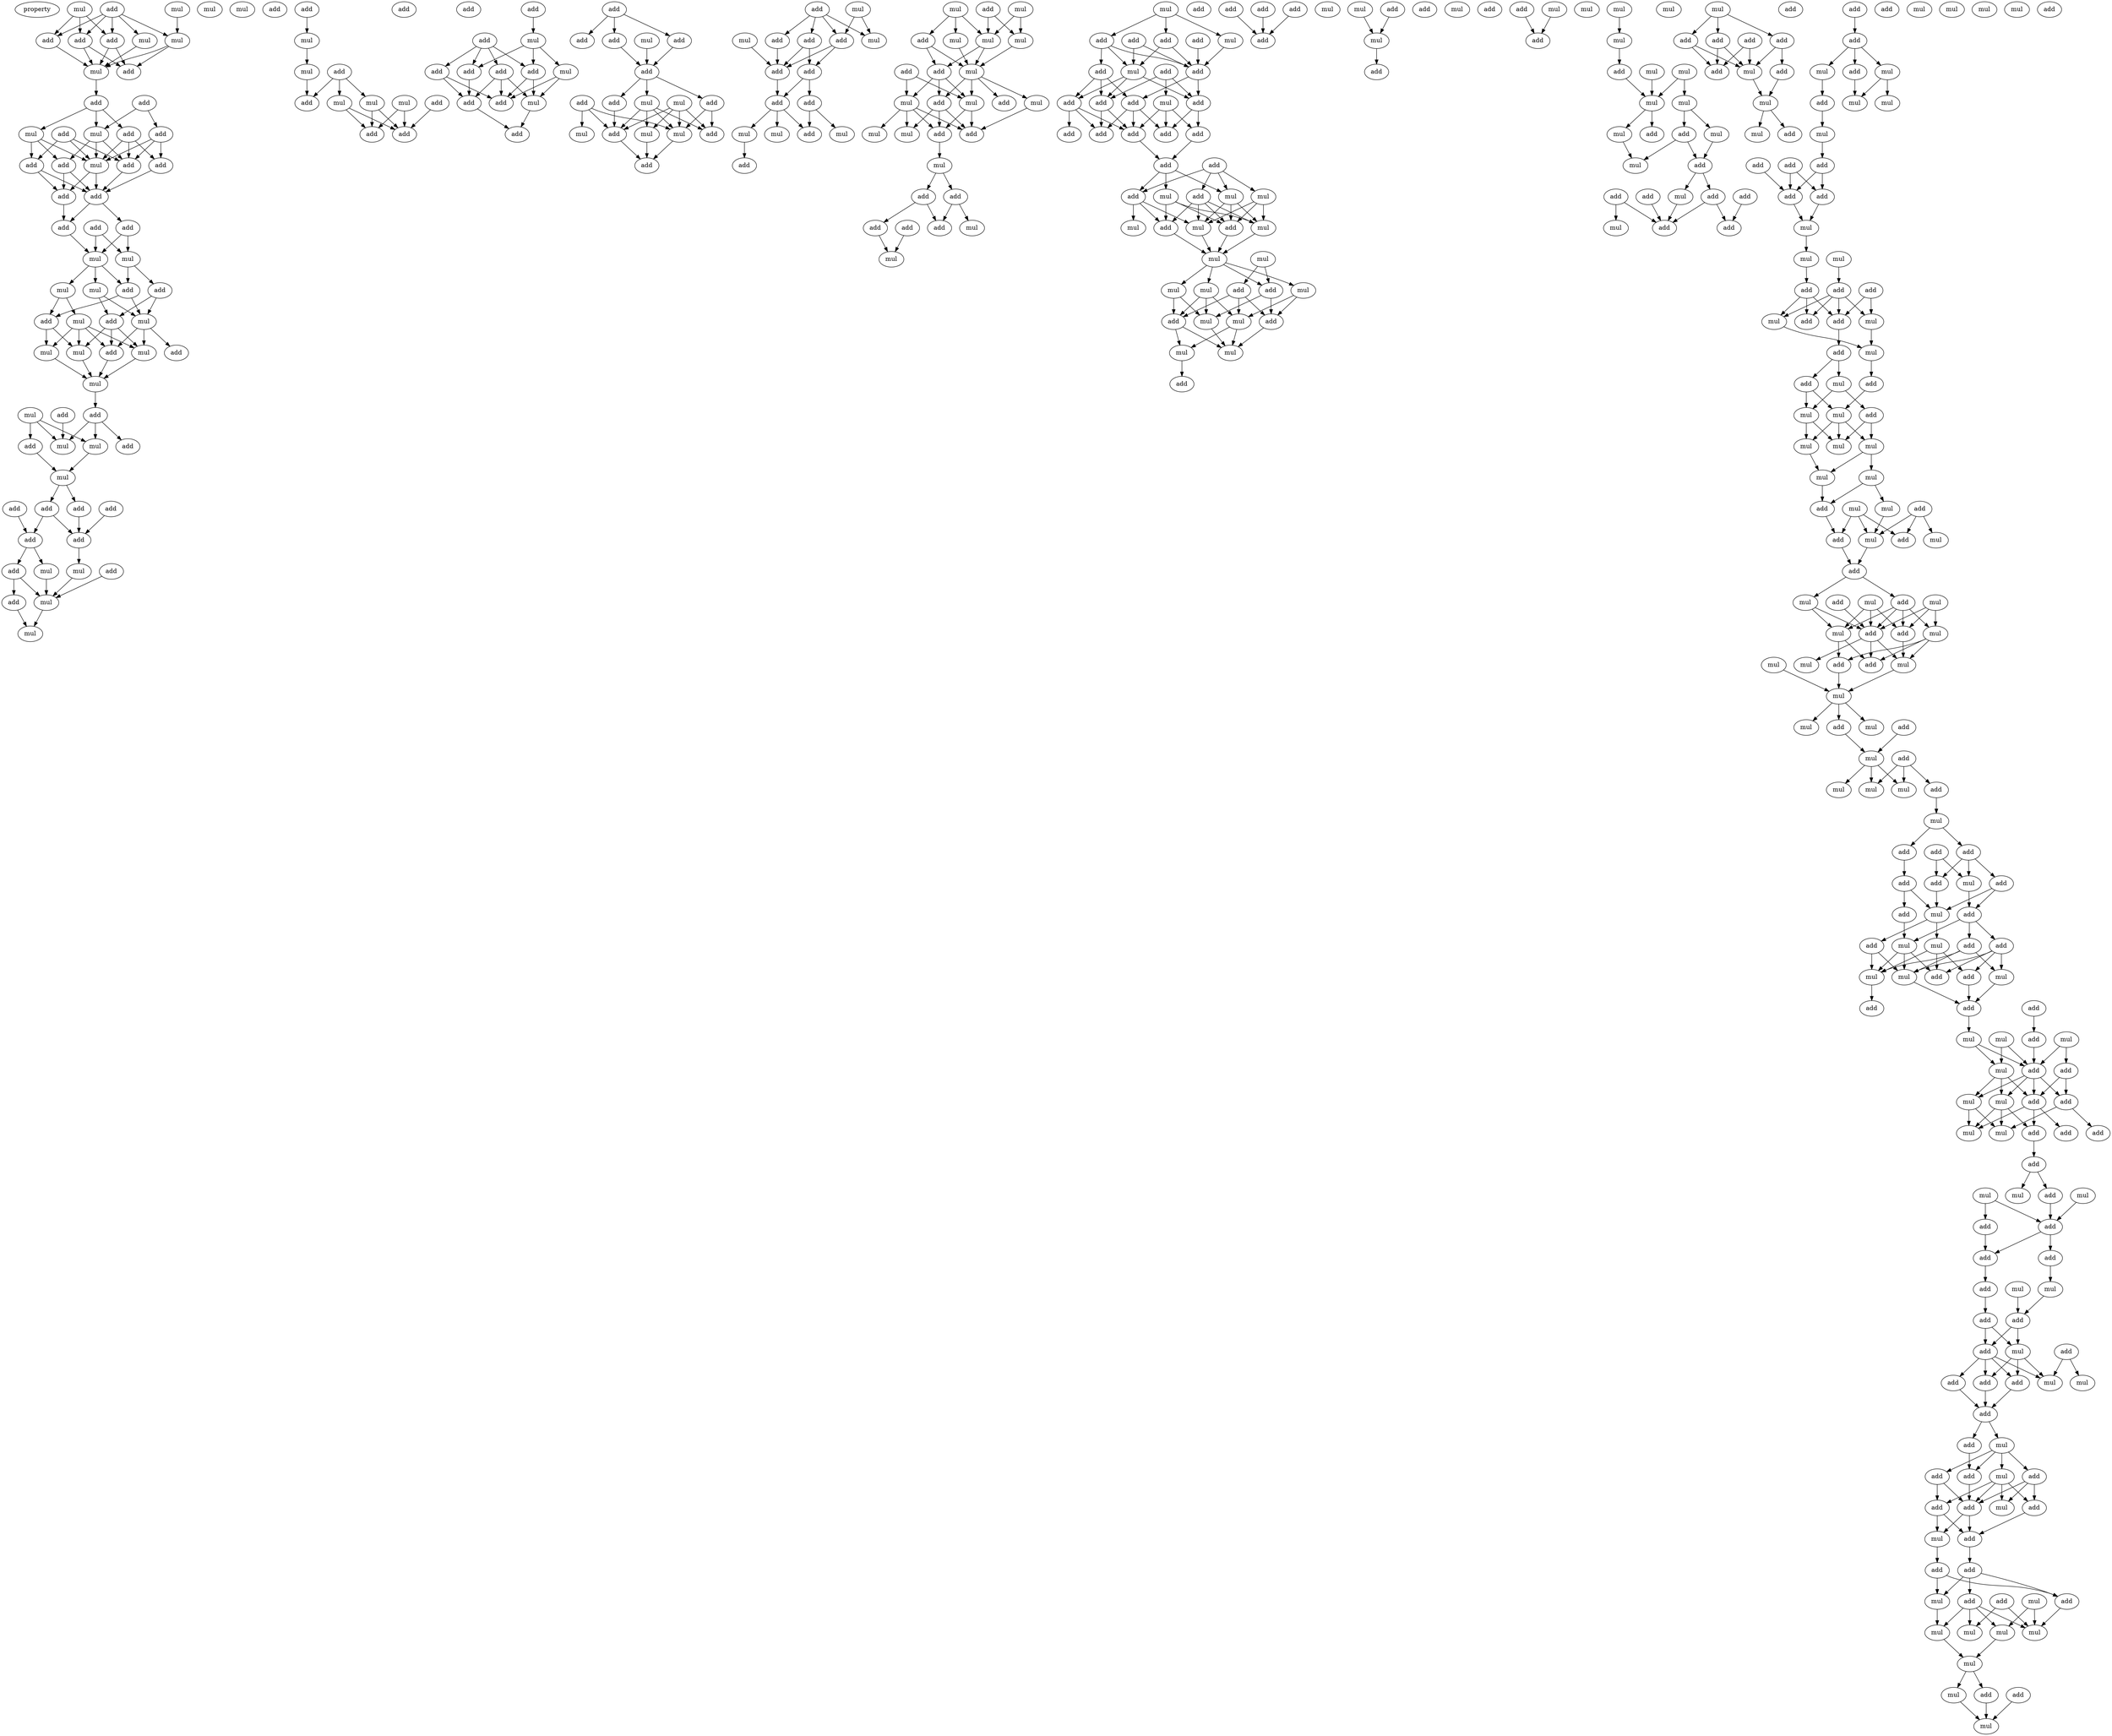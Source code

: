 digraph {
    node [fontcolor=black]
    property [mul=2,lf=2.0]
    0 [ label = add ];
    1 [ label = mul ];
    2 [ label = mul ];
    3 [ label = mul ];
    4 [ label = add ];
    5 [ label = add ];
    6 [ label = mul ];
    7 [ label = mul ];
    8 [ label = add ];
    9 [ label = mul ];
    10 [ label = add ];
    11 [ label = add ];
    12 [ label = add ];
    13 [ label = mul ];
    14 [ label = mul ];
    15 [ label = add ];
    16 [ label = add ];
    17 [ label = add ];
    18 [ label = add ];
    19 [ label = add ];
    20 [ label = add ];
    21 [ label = mul ];
    22 [ label = add ];
    23 [ label = add ];
    24 [ label = add ];
    25 [ label = add ];
    26 [ label = add ];
    27 [ label = add ];
    28 [ label = mul ];
    29 [ label = mul ];
    30 [ label = mul ];
    31 [ label = add ];
    32 [ label = mul ];
    33 [ label = add ];
    34 [ label = mul ];
    35 [ label = mul ];
    36 [ label = add ];
    37 [ label = add ];
    38 [ label = add ];
    39 [ label = add ];
    40 [ label = mul ];
    41 [ label = mul ];
    42 [ label = mul ];
    43 [ label = mul ];
    44 [ label = mul ];
    45 [ label = add ];
    46 [ label = add ];
    47 [ label = add ];
    48 [ label = mul ];
    49 [ label = mul ];
    50 [ label = add ];
    51 [ label = mul ];
    52 [ label = mul ];
    53 [ label = add ];
    54 [ label = add ];
    55 [ label = add ];
    56 [ label = add ];
    57 [ label = add ];
    58 [ label = add ];
    59 [ label = mul ];
    60 [ label = mul ];
    61 [ label = add ];
    62 [ label = add ];
    63 [ label = add ];
    64 [ label = mul ];
    65 [ label = mul ];
    66 [ label = add ];
    67 [ label = add ];
    68 [ label = add ];
    69 [ label = mul ];
    70 [ label = add ];
    71 [ label = add ];
    72 [ label = mul ];
    73 [ label = add ];
    74 [ label = mul ];
    75 [ label = mul ];
    76 [ label = add ];
    77 [ label = mul ];
    78 [ label = add ];
    79 [ label = add ];
    80 [ label = add ];
    81 [ label = add ];
    82 [ label = mul ];
    83 [ label = add ];
    84 [ label = mul ];
    85 [ label = add ];
    86 [ label = add ];
    87 [ label = add ];
    88 [ label = add ];
    89 [ label = mul ];
    90 [ label = add ];
    91 [ label = add ];
    92 [ label = add ];
    93 [ label = add ];
    94 [ label = mul ];
    95 [ label = add ];
    96 [ label = add ];
    97 [ label = add ];
    98 [ label = add ];
    99 [ label = add ];
    100 [ label = add ];
    101 [ label = mul ];
    102 [ label = mul ];
    103 [ label = add ];
    104 [ label = mul ];
    105 [ label = mul ];
    106 [ label = add ];
    107 [ label = mul ];
    108 [ label = add ];
    109 [ label = add ];
    110 [ label = mul ];
    111 [ label = add ];
    112 [ label = mul ];
    113 [ label = add ];
    114 [ label = add ];
    115 [ label = mul ];
    116 [ label = add ];
    117 [ label = add ];
    118 [ label = add ];
    119 [ label = add ];
    120 [ label = mul ];
    121 [ label = mul ];
    122 [ label = mul ];
    123 [ label = add ];
    124 [ label = add ];
    125 [ label = add ];
    126 [ label = mul ];
    127 [ label = mul ];
    128 [ label = add ];
    129 [ label = mul ];
    130 [ label = mul ];
    131 [ label = mul ];
    132 [ label = mul ];
    133 [ label = add ];
    134 [ label = add ];
    135 [ label = mul ];
    136 [ label = mul ];
    137 [ label = add ];
    138 [ label = mul ];
    139 [ label = add ];
    140 [ label = mul ];
    141 [ label = add ];
    142 [ label = add ];
    143 [ label = mul ];
    144 [ label = mul ];
    145 [ label = add ];
    146 [ label = add ];
    147 [ label = add ];
    148 [ label = add ];
    149 [ label = mul ];
    150 [ label = add ];
    151 [ label = mul ];
    152 [ label = mul ];
    153 [ label = add ];
    154 [ label = add ];
    155 [ label = add ];
    156 [ label = add ];
    157 [ label = mul ];
    158 [ label = add ];
    159 [ label = mul ];
    160 [ label = add ];
    161 [ label = add ];
    162 [ label = add ];
    163 [ label = add ];
    164 [ label = add ];
    165 [ label = mul ];
    166 [ label = add ];
    167 [ label = add ];
    168 [ label = add ];
    169 [ label = add ];
    170 [ label = add ];
    171 [ label = add ];
    172 [ label = add ];
    173 [ label = add ];
    174 [ label = mul ];
    175 [ label = mul ];
    176 [ label = add ];
    177 [ label = add ];
    178 [ label = mul ];
    179 [ label = add ];
    180 [ label = mul ];
    181 [ label = mul ];
    182 [ label = mul ];
    183 [ label = add ];
    184 [ label = mul ];
    185 [ label = mul ];
    186 [ label = add ];
    187 [ label = mul ];
    188 [ label = mul ];
    189 [ label = mul ];
    190 [ label = add ];
    191 [ label = mul ];
    192 [ label = add ];
    193 [ label = add ];
    194 [ label = add ];
    195 [ label = mul ];
    196 [ label = mul ];
    197 [ label = mul ];
    198 [ label = add ];
    199 [ label = add ];
    200 [ label = add ];
    201 [ label = mul ];
    202 [ label = add ];
    203 [ label = add ];
    204 [ label = mul ];
    205 [ label = add ];
    206 [ label = add ];
    207 [ label = mul ];
    208 [ label = mul ];
    209 [ label = add ];
    210 [ label = add ];
    211 [ label = add ];
    212 [ label = mul ];
    213 [ label = mul ];
    214 [ label = mul ];
    215 [ label = add ];
    216 [ label = mul ];
    217 [ label = add ];
    218 [ label = mul ];
    219 [ label = mul ];
    220 [ label = mul ];
    221 [ label = mul ];
    222 [ label = mul ];
    223 [ label = mul ];
    224 [ label = mul ];
    225 [ label = add ];
    226 [ label = add ];
    227 [ label = mul ];
    228 [ label = add ];
    229 [ label = mul ];
    230 [ label = add ];
    231 [ label = add ];
    232 [ label = add ];
    233 [ label = add ];
    234 [ label = add ];
    235 [ label = mul ];
    236 [ label = add ];
    237 [ label = mul ];
    238 [ label = add ];
    239 [ label = add ];
    240 [ label = add ];
    241 [ label = add ];
    242 [ label = mul ];
    243 [ label = add ];
    244 [ label = add ];
    245 [ label = mul ];
    246 [ label = add ];
    247 [ label = add ];
    248 [ label = mul ];
    249 [ label = add ];
    250 [ label = add ];
    251 [ label = mul ];
    252 [ label = add ];
    253 [ label = mul ];
    254 [ label = mul ];
    255 [ label = add ];
    256 [ label = mul ];
    257 [ label = mul ];
    258 [ label = add ];
    259 [ label = add ];
    260 [ label = add ];
    261 [ label = add ];
    262 [ label = add ];
    263 [ label = add ];
    264 [ label = mul ];
    265 [ label = mul ];
    266 [ label = mul ];
    267 [ label = add ];
    268 [ label = add ];
    269 [ label = add ];
    270 [ label = add ];
    271 [ label = add ];
    272 [ label = mul ];
    273 [ label = mul ];
    274 [ label = add ];
    275 [ label = mul ];
    276 [ label = add ];
    277 [ label = mul ];
    278 [ label = mul ];
    279 [ label = add ];
    280 [ label = add ];
    281 [ label = mul ];
    282 [ label = mul ];
    283 [ label = mul ];
    284 [ label = mul ];
    285 [ label = mul ];
    286 [ label = mul ];
    287 [ label = mul ];
    288 [ label = mul ];
    289 [ label = add ];
    290 [ label = add ];
    291 [ label = mul ];
    292 [ label = mul ];
    293 [ label = add ];
    294 [ label = mul ];
    295 [ label = mul ];
    296 [ label = mul ];
    297 [ label = add ];
    298 [ label = add ];
    299 [ label = add ];
    300 [ label = mul ];
    301 [ label = mul ];
    302 [ label = add ];
    303 [ label = mul ];
    304 [ label = mul ];
    305 [ label = mul ];
    306 [ label = add ];
    307 [ label = add ];
    308 [ label = mul ];
    309 [ label = mul ];
    310 [ label = add ];
    311 [ label = add ];
    312 [ label = mul ];
    313 [ label = mul ];
    314 [ label = add ];
    315 [ label = mul ];
    316 [ label = mul ];
    317 [ label = add ];
    318 [ label = add ];
    319 [ label = mul ];
    320 [ label = mul ];
    321 [ label = mul ];
    322 [ label = mul ];
    323 [ label = add ];
    324 [ label = mul ];
    325 [ label = add ];
    326 [ label = add ];
    327 [ label = add ];
    328 [ label = mul ];
    329 [ label = add ];
    330 [ label = add ];
    331 [ label = add ];
    332 [ label = add ];
    333 [ label = mul ];
    334 [ label = add ];
    335 [ label = mul ];
    336 [ label = add ];
    337 [ label = add ];
    338 [ label = add ];
    339 [ label = mul ];
    340 [ label = mul ];
    341 [ label = add ];
    342 [ label = mul ];
    343 [ label = mul ];
    344 [ label = add ];
    345 [ label = add ];
    346 [ label = add ];
    347 [ label = add ];
    348 [ label = add ];
    349 [ label = mul ];
    350 [ label = mul ];
    351 [ label = mul ];
    352 [ label = mul ];
    353 [ label = add ];
    354 [ label = add ];
    355 [ label = mul ];
    356 [ label = add ];
    357 [ label = add ];
    358 [ label = mul ];
    359 [ label = add ];
    360 [ label = add ];
    361 [ label = mul ];
    362 [ label = add ];
    363 [ label = mul ];
    364 [ label = add ];
    365 [ label = mul ];
    366 [ label = add ];
    367 [ label = mul ];
    368 [ label = mul ];
    369 [ label = add ];
    370 [ label = add ];
    371 [ label = add ];
    372 [ label = add ];
    373 [ label = mul ];
    374 [ label = mul ];
    375 [ label = add ];
    376 [ label = add ];
    377 [ label = add ];
    378 [ label = add ];
    379 [ label = add ];
    380 [ label = mul ];
    381 [ label = add ];
    382 [ label = mul ];
    383 [ label = add ];
    384 [ label = mul ];
    385 [ label = add ];
    386 [ label = add ];
    387 [ label = mul ];
    388 [ label = add ];
    389 [ label = add ];
    390 [ label = add ];
    391 [ label = mul ];
    392 [ label = add ];
    393 [ label = mul ];
    394 [ label = add ];
    395 [ label = add ];
    396 [ label = add ];
    397 [ label = mul ];
    398 [ label = mul ];
    399 [ label = add ];
    400 [ label = add ];
    401 [ label = add ];
    402 [ label = add ];
    403 [ label = add ];
    404 [ label = mul ];
    405 [ label = mul ];
    406 [ label = add ];
    407 [ label = add ];
    408 [ label = mul ];
    409 [ label = mul ];
    410 [ label = mul ];
    411 [ label = mul ];
    412 [ label = mul ];
    413 [ label = add ];
    414 [ label = mul ];
    415 [ label = add ];
    416 [ label = mul ];
    0 -> 4 [ name = 0 ];
    0 -> 5 [ name = 1 ];
    0 -> 6 [ name = 2 ];
    0 -> 7 [ name = 3 ];
    0 -> 8 [ name = 4 ];
    2 -> 6 [ name = 5 ];
    3 -> 4 [ name = 6 ];
    3 -> 5 [ name = 7 ];
    3 -> 8 [ name = 8 ];
    4 -> 9 [ name = 9 ];
    4 -> 10 [ name = 10 ];
    5 -> 9 [ name = 11 ];
    6 -> 9 [ name = 12 ];
    6 -> 10 [ name = 13 ];
    7 -> 9 [ name = 14 ];
    8 -> 9 [ name = 15 ];
    8 -> 10 [ name = 16 ];
    9 -> 11 [ name = 17 ];
    11 -> 13 [ name = 18 ];
    11 -> 14 [ name = 19 ];
    11 -> 15 [ name = 20 ];
    12 -> 13 [ name = 21 ];
    12 -> 17 [ name = 22 ];
    13 -> 19 [ name = 23 ];
    13 -> 21 [ name = 24 ];
    13 -> 22 [ name = 25 ];
    14 -> 20 [ name = 26 ];
    14 -> 21 [ name = 27 ];
    14 -> 22 [ name = 28 ];
    15 -> 18 [ name = 29 ];
    15 -> 19 [ name = 30 ];
    15 -> 21 [ name = 31 ];
    16 -> 19 [ name = 32 ];
    16 -> 20 [ name = 33 ];
    16 -> 21 [ name = 34 ];
    17 -> 18 [ name = 35 ];
    17 -> 19 [ name = 36 ];
    17 -> 21 [ name = 37 ];
    18 -> 24 [ name = 38 ];
    19 -> 24 [ name = 39 ];
    20 -> 23 [ name = 40 ];
    20 -> 24 [ name = 41 ];
    21 -> 23 [ name = 42 ];
    21 -> 24 [ name = 43 ];
    22 -> 23 [ name = 44 ];
    22 -> 24 [ name = 45 ];
    23 -> 25 [ name = 46 ];
    24 -> 25 [ name = 47 ];
    24 -> 27 [ name = 48 ];
    25 -> 28 [ name = 49 ];
    26 -> 28 [ name = 50 ];
    26 -> 29 [ name = 51 ];
    27 -> 28 [ name = 52 ];
    27 -> 29 [ name = 53 ];
    28 -> 30 [ name = 54 ];
    28 -> 31 [ name = 55 ];
    28 -> 32 [ name = 56 ];
    29 -> 31 [ name = 57 ];
    29 -> 33 [ name = 58 ];
    30 -> 34 [ name = 59 ];
    30 -> 37 [ name = 60 ];
    31 -> 34 [ name = 61 ];
    31 -> 36 [ name = 62 ];
    32 -> 35 [ name = 63 ];
    32 -> 36 [ name = 64 ];
    33 -> 34 [ name = 65 ];
    33 -> 37 [ name = 66 ];
    34 -> 38 [ name = 67 ];
    34 -> 39 [ name = 68 ];
    34 -> 41 [ name = 69 ];
    35 -> 38 [ name = 70 ];
    35 -> 40 [ name = 71 ];
    35 -> 41 [ name = 72 ];
    35 -> 42 [ name = 73 ];
    36 -> 40 [ name = 74 ];
    36 -> 42 [ name = 75 ];
    37 -> 38 [ name = 76 ];
    37 -> 41 [ name = 77 ];
    37 -> 42 [ name = 78 ];
    38 -> 43 [ name = 79 ];
    40 -> 43 [ name = 80 ];
    41 -> 43 [ name = 81 ];
    42 -> 43 [ name = 82 ];
    43 -> 45 [ name = 83 ];
    44 -> 47 [ name = 84 ];
    44 -> 48 [ name = 85 ];
    44 -> 49 [ name = 86 ];
    45 -> 48 [ name = 87 ];
    45 -> 49 [ name = 88 ];
    45 -> 50 [ name = 89 ];
    46 -> 48 [ name = 90 ];
    47 -> 51 [ name = 91 ];
    49 -> 51 [ name = 92 ];
    51 -> 54 [ name = 93 ];
    51 -> 56 [ name = 94 ];
    53 -> 57 [ name = 95 ];
    54 -> 58 [ name = 96 ];
    55 -> 58 [ name = 97 ];
    56 -> 57 [ name = 98 ];
    56 -> 58 [ name = 99 ];
    57 -> 60 [ name = 100 ];
    57 -> 61 [ name = 101 ];
    58 -> 59 [ name = 102 ];
    59 -> 64 [ name = 103 ];
    60 -> 64 [ name = 104 ];
    61 -> 63 [ name = 105 ];
    61 -> 64 [ name = 106 ];
    62 -> 64 [ name = 107 ];
    63 -> 65 [ name = 108 ];
    64 -> 65 [ name = 109 ];
    67 -> 69 [ name = 110 ];
    69 -> 72 [ name = 111 ];
    71 -> 74 [ name = 112 ];
    71 -> 75 [ name = 113 ];
    71 -> 76 [ name = 114 ];
    72 -> 76 [ name = 115 ];
    73 -> 79 [ name = 116 ];
    74 -> 78 [ name = 117 ];
    74 -> 79 [ name = 118 ];
    75 -> 78 [ name = 119 ];
    75 -> 79 [ name = 120 ];
    77 -> 78 [ name = 121 ];
    77 -> 79 [ name = 122 ];
    80 -> 82 [ name = 123 ];
    81 -> 83 [ name = 124 ];
    81 -> 85 [ name = 125 ];
    81 -> 86 [ name = 126 ];
    81 -> 87 [ name = 127 ];
    82 -> 83 [ name = 128 ];
    82 -> 84 [ name = 129 ];
    82 -> 85 [ name = 130 ];
    83 -> 88 [ name = 131 ];
    83 -> 89 [ name = 132 ];
    84 -> 88 [ name = 133 ];
    84 -> 89 [ name = 134 ];
    85 -> 90 [ name = 135 ];
    86 -> 88 [ name = 136 ];
    86 -> 90 [ name = 137 ];
    87 -> 88 [ name = 138 ];
    87 -> 89 [ name = 139 ];
    87 -> 90 [ name = 140 ];
    89 -> 92 [ name = 141 ];
    90 -> 92 [ name = 142 ];
    91 -> 93 [ name = 143 ];
    91 -> 95 [ name = 144 ];
    91 -> 96 [ name = 145 ];
    93 -> 97 [ name = 146 ];
    94 -> 97 [ name = 147 ];
    96 -> 97 [ name = 148 ];
    97 -> 98 [ name = 149 ];
    97 -> 99 [ name = 150 ];
    97 -> 101 [ name = 151 ];
    98 -> 106 [ name = 152 ];
    99 -> 103 [ name = 153 ];
    99 -> 105 [ name = 154 ];
    100 -> 105 [ name = 155 ];
    100 -> 106 [ name = 156 ];
    100 -> 107 [ name = 157 ];
    101 -> 103 [ name = 158 ];
    101 -> 104 [ name = 159 ];
    101 -> 105 [ name = 160 ];
    101 -> 106 [ name = 161 ];
    102 -> 103 [ name = 162 ];
    102 -> 104 [ name = 163 ];
    102 -> 105 [ name = 164 ];
    102 -> 106 [ name = 165 ];
    104 -> 108 [ name = 166 ];
    105 -> 108 [ name = 167 ];
    106 -> 108 [ name = 168 ];
    109 -> 111 [ name = 169 ];
    109 -> 112 [ name = 170 ];
    109 -> 113 [ name = 171 ];
    109 -> 114 [ name = 172 ];
    110 -> 111 [ name = 173 ];
    110 -> 112 [ name = 174 ];
    111 -> 116 [ name = 175 ];
    111 -> 117 [ name = 176 ];
    113 -> 116 [ name = 177 ];
    113 -> 117 [ name = 178 ];
    114 -> 117 [ name = 179 ];
    115 -> 117 [ name = 180 ];
    116 -> 118 [ name = 181 ];
    116 -> 119 [ name = 182 ];
    117 -> 118 [ name = 183 ];
    118 -> 120 [ name = 184 ];
    118 -> 122 [ name = 185 ];
    118 -> 123 [ name = 186 ];
    119 -> 121 [ name = 187 ];
    119 -> 123 [ name = 188 ];
    120 -> 124 [ name = 189 ];
    125 -> 130 [ name = 190 ];
    125 -> 131 [ name = 191 ];
    126 -> 130 [ name = 192 ];
    126 -> 131 [ name = 193 ];
    127 -> 128 [ name = 194 ];
    127 -> 129 [ name = 195 ];
    127 -> 130 [ name = 196 ];
    128 -> 132 [ name = 197 ];
    128 -> 134 [ name = 198 ];
    129 -> 132 [ name = 199 ];
    130 -> 132 [ name = 200 ];
    130 -> 134 [ name = 201 ];
    131 -> 132 [ name = 202 ];
    132 -> 136 [ name = 203 ];
    132 -> 137 [ name = 204 ];
    132 -> 138 [ name = 205 ];
    132 -> 139 [ name = 206 ];
    133 -> 135 [ name = 207 ];
    133 -> 138 [ name = 208 ];
    134 -> 135 [ name = 209 ];
    134 -> 138 [ name = 210 ];
    134 -> 139 [ name = 211 ];
    135 -> 140 [ name = 212 ];
    135 -> 141 [ name = 213 ];
    135 -> 142 [ name = 214 ];
    135 -> 143 [ name = 215 ];
    136 -> 142 [ name = 216 ];
    138 -> 141 [ name = 217 ];
    138 -> 142 [ name = 218 ];
    139 -> 140 [ name = 219 ];
    139 -> 141 [ name = 220 ];
    139 -> 142 [ name = 221 ];
    141 -> 144 [ name = 222 ];
    144 -> 145 [ name = 223 ];
    144 -> 146 [ name = 224 ];
    145 -> 148 [ name = 225 ];
    145 -> 149 [ name = 226 ];
    146 -> 148 [ name = 227 ];
    146 -> 150 [ name = 228 ];
    147 -> 151 [ name = 229 ];
    150 -> 151 [ name = 230 ];
    152 -> 153 [ name = 231 ];
    152 -> 154 [ name = 232 ];
    152 -> 157 [ name = 233 ];
    153 -> 158 [ name = 234 ];
    153 -> 159 [ name = 235 ];
    154 -> 158 [ name = 236 ];
    154 -> 159 [ name = 237 ];
    154 -> 160 [ name = 238 ];
    155 -> 158 [ name = 239 ];
    156 -> 158 [ name = 240 ];
    156 -> 159 [ name = 241 ];
    157 -> 158 [ name = 242 ];
    158 -> 162 [ name = 243 ];
    158 -> 166 [ name = 244 ];
    159 -> 162 [ name = 245 ];
    159 -> 163 [ name = 246 ];
    159 -> 164 [ name = 247 ];
    160 -> 163 [ name = 248 ];
    160 -> 164 [ name = 249 ];
    160 -> 166 [ name = 250 ];
    161 -> 162 [ name = 251 ];
    161 -> 164 [ name = 252 ];
    161 -> 165 [ name = 253 ];
    162 -> 170 [ name = 254 ];
    162 -> 171 [ name = 255 ];
    163 -> 167 [ name = 256 ];
    163 -> 168 [ name = 257 ];
    163 -> 169 [ name = 258 ];
    164 -> 168 [ name = 259 ];
    164 -> 169 [ name = 260 ];
    165 -> 169 [ name = 261 ];
    165 -> 170 [ name = 262 ];
    165 -> 171 [ name = 263 ];
    166 -> 168 [ name = 264 ];
    166 -> 169 [ name = 265 ];
    166 -> 171 [ name = 266 ];
    169 -> 173 [ name = 267 ];
    170 -> 173 [ name = 268 ];
    172 -> 174 [ name = 269 ];
    172 -> 176 [ name = 270 ];
    172 -> 177 [ name = 271 ];
    172 -> 178 [ name = 272 ];
    173 -> 174 [ name = 273 ];
    173 -> 175 [ name = 274 ];
    173 -> 176 [ name = 275 ];
    174 -> 179 [ name = 276 ];
    174 -> 180 [ name = 277 ];
    174 -> 181 [ name = 278 ];
    175 -> 179 [ name = 279 ];
    175 -> 181 [ name = 280 ];
    175 -> 183 [ name = 281 ];
    176 -> 180 [ name = 282 ];
    176 -> 182 [ name = 283 ];
    176 -> 183 [ name = 284 ];
    177 -> 179 [ name = 285 ];
    177 -> 180 [ name = 286 ];
    177 -> 181 [ name = 287 ];
    177 -> 183 [ name = 288 ];
    178 -> 179 [ name = 289 ];
    178 -> 180 [ name = 290 ];
    178 -> 181 [ name = 291 ];
    179 -> 184 [ name = 292 ];
    180 -> 184 [ name = 293 ];
    181 -> 184 [ name = 294 ];
    183 -> 184 [ name = 295 ];
    184 -> 187 [ name = 296 ];
    184 -> 188 [ name = 297 ];
    184 -> 189 [ name = 298 ];
    184 -> 190 [ name = 299 ];
    185 -> 186 [ name = 300 ];
    185 -> 190 [ name = 301 ];
    186 -> 192 [ name = 302 ];
    186 -> 194 [ name = 303 ];
    186 -> 195 [ name = 304 ];
    187 -> 191 [ name = 305 ];
    187 -> 194 [ name = 306 ];
    188 -> 191 [ name = 307 ];
    188 -> 194 [ name = 308 ];
    188 -> 195 [ name = 309 ];
    189 -> 192 [ name = 310 ];
    189 -> 195 [ name = 311 ];
    190 -> 191 [ name = 312 ];
    190 -> 192 [ name = 313 ];
    191 -> 196 [ name = 314 ];
    192 -> 196 [ name = 315 ];
    194 -> 196 [ name = 316 ];
    194 -> 197 [ name = 317 ];
    195 -> 196 [ name = 318 ];
    195 -> 197 [ name = 319 ];
    197 -> 198 [ name = 320 ];
    199 -> 203 [ name = 321 ];
    200 -> 203 [ name = 322 ];
    202 -> 203 [ name = 323 ];
    204 -> 208 [ name = 324 ];
    206 -> 208 [ name = 325 ];
    208 -> 209 [ name = 326 ];
    211 -> 215 [ name = 327 ];
    212 -> 215 [ name = 328 ];
    214 -> 216 [ name = 329 ];
    216 -> 217 [ name = 330 ];
    217 -> 221 [ name = 331 ];
    218 -> 221 [ name = 332 ];
    219 -> 221 [ name = 333 ];
    219 -> 222 [ name = 334 ];
    221 -> 224 [ name = 335 ];
    221 -> 226 [ name = 336 ];
    222 -> 223 [ name = 337 ];
    222 -> 225 [ name = 338 ];
    223 -> 228 [ name = 339 ];
    224 -> 227 [ name = 340 ];
    225 -> 227 [ name = 341 ];
    225 -> 228 [ name = 342 ];
    228 -> 229 [ name = 343 ];
    228 -> 232 [ name = 344 ];
    229 -> 236 [ name = 345 ];
    230 -> 234 [ name = 346 ];
    231 -> 235 [ name = 347 ];
    231 -> 236 [ name = 348 ];
    232 -> 234 [ name = 349 ];
    232 -> 236 [ name = 350 ];
    233 -> 236 [ name = 351 ];
    237 -> 238 [ name = 352 ];
    237 -> 239 [ name = 353 ];
    237 -> 240 [ name = 354 ];
    238 -> 242 [ name = 355 ];
    238 -> 244 [ name = 356 ];
    239 -> 242 [ name = 357 ];
    239 -> 243 [ name = 358 ];
    240 -> 242 [ name = 359 ];
    240 -> 243 [ name = 360 ];
    241 -> 242 [ name = 361 ];
    241 -> 243 [ name = 362 ];
    242 -> 245 [ name = 363 ];
    244 -> 245 [ name = 364 ];
    245 -> 248 [ name = 365 ];
    245 -> 249 [ name = 366 ];
    247 -> 250 [ name = 367 ];
    250 -> 251 [ name = 368 ];
    250 -> 252 [ name = 369 ];
    250 -> 253 [ name = 370 ];
    251 -> 255 [ name = 371 ];
    252 -> 254 [ name = 372 ];
    253 -> 254 [ name = 373 ];
    253 -> 256 [ name = 374 ];
    255 -> 257 [ name = 375 ];
    257 -> 260 [ name = 376 ];
    258 -> 262 [ name = 377 ];
    258 -> 263 [ name = 378 ];
    259 -> 262 [ name = 379 ];
    260 -> 262 [ name = 380 ];
    260 -> 263 [ name = 381 ];
    262 -> 264 [ name = 382 ];
    263 -> 264 [ name = 383 ];
    264 -> 265 [ name = 384 ];
    265 -> 269 [ name = 385 ];
    266 -> 268 [ name = 386 ];
    267 -> 271 [ name = 387 ];
    267 -> 272 [ name = 388 ];
    268 -> 270 [ name = 389 ];
    268 -> 271 [ name = 390 ];
    268 -> 272 [ name = 391 ];
    268 -> 273 [ name = 392 ];
    269 -> 270 [ name = 393 ];
    269 -> 271 [ name = 394 ];
    269 -> 273 [ name = 395 ];
    271 -> 274 [ name = 396 ];
    272 -> 275 [ name = 397 ];
    273 -> 275 [ name = 398 ];
    274 -> 276 [ name = 399 ];
    274 -> 278 [ name = 400 ];
    275 -> 279 [ name = 401 ];
    276 -> 281 [ name = 402 ];
    276 -> 282 [ name = 403 ];
    278 -> 280 [ name = 404 ];
    278 -> 282 [ name = 405 ];
    279 -> 281 [ name = 406 ];
    280 -> 283 [ name = 407 ];
    280 -> 284 [ name = 408 ];
    281 -> 283 [ name = 409 ];
    281 -> 284 [ name = 410 ];
    281 -> 285 [ name = 411 ];
    282 -> 284 [ name = 412 ];
    282 -> 285 [ name = 413 ];
    283 -> 286 [ name = 414 ];
    283 -> 288 [ name = 415 ];
    285 -> 288 [ name = 416 ];
    286 -> 289 [ name = 417 ];
    286 -> 291 [ name = 418 ];
    288 -> 289 [ name = 419 ];
    289 -> 297 [ name = 420 ];
    290 -> 293 [ name = 421 ];
    290 -> 294 [ name = 422 ];
    290 -> 295 [ name = 423 ];
    291 -> 294 [ name = 424 ];
    292 -> 293 [ name = 425 ];
    292 -> 294 [ name = 426 ];
    292 -> 297 [ name = 427 ];
    294 -> 298 [ name = 428 ];
    297 -> 298 [ name = 429 ];
    298 -> 299 [ name = 430 ];
    298 -> 301 [ name = 431 ];
    299 -> 304 [ name = 432 ];
    299 -> 305 [ name = 433 ];
    299 -> 306 [ name = 434 ];
    299 -> 307 [ name = 435 ];
    300 -> 304 [ name = 436 ];
    300 -> 306 [ name = 437 ];
    300 -> 307 [ name = 438 ];
    301 -> 304 [ name = 439 ];
    301 -> 306 [ name = 440 ];
    302 -> 306 [ name = 441 ];
    303 -> 305 [ name = 442 ];
    303 -> 306 [ name = 443 ];
    303 -> 307 [ name = 444 ];
    304 -> 310 [ name = 445 ];
    304 -> 311 [ name = 446 ];
    305 -> 310 [ name = 447 ];
    305 -> 311 [ name = 448 ];
    305 -> 312 [ name = 449 ];
    306 -> 308 [ name = 450 ];
    306 -> 311 [ name = 451 ];
    306 -> 312 [ name = 452 ];
    307 -> 312 [ name = 453 ];
    309 -> 313 [ name = 454 ];
    310 -> 313 [ name = 455 ];
    312 -> 313 [ name = 456 ];
    313 -> 315 [ name = 457 ];
    313 -> 316 [ name = 458 ];
    313 -> 317 [ name = 459 ];
    314 -> 319 [ name = 460 ];
    317 -> 319 [ name = 461 ];
    318 -> 320 [ name = 462 ];
    318 -> 322 [ name = 463 ];
    318 -> 323 [ name = 464 ];
    319 -> 320 [ name = 465 ];
    319 -> 321 [ name = 466 ];
    319 -> 322 [ name = 467 ];
    323 -> 324 [ name = 468 ];
    324 -> 326 [ name = 469 ];
    324 -> 327 [ name = 470 ];
    325 -> 328 [ name = 471 ];
    325 -> 331 [ name = 472 ];
    326 -> 330 [ name = 473 ];
    327 -> 328 [ name = 474 ];
    327 -> 329 [ name = 475 ];
    327 -> 331 [ name = 476 ];
    328 -> 334 [ name = 477 ];
    329 -> 333 [ name = 478 ];
    329 -> 334 [ name = 479 ];
    330 -> 332 [ name = 480 ];
    330 -> 333 [ name = 481 ];
    331 -> 333 [ name = 482 ];
    332 -> 335 [ name = 483 ];
    333 -> 337 [ name = 484 ];
    333 -> 339 [ name = 485 ];
    334 -> 335 [ name = 486 ];
    334 -> 336 [ name = 487 ];
    334 -> 338 [ name = 488 ];
    335 -> 341 [ name = 489 ];
    335 -> 342 [ name = 490 ];
    335 -> 343 [ name = 491 ];
    336 -> 340 [ name = 492 ];
    336 -> 341 [ name = 493 ];
    336 -> 343 [ name = 494 ];
    336 -> 344 [ name = 495 ];
    337 -> 342 [ name = 496 ];
    337 -> 343 [ name = 497 ];
    338 -> 340 [ name = 498 ];
    338 -> 342 [ name = 499 ];
    338 -> 343 [ name = 500 ];
    339 -> 341 [ name = 501 ];
    339 -> 342 [ name = 502 ];
    339 -> 344 [ name = 503 ];
    340 -> 345 [ name = 504 ];
    342 -> 347 [ name = 505 ];
    343 -> 345 [ name = 506 ];
    344 -> 345 [ name = 507 ];
    345 -> 349 [ name = 508 ];
    346 -> 348 [ name = 509 ];
    348 -> 354 [ name = 510 ];
    349 -> 352 [ name = 511 ];
    349 -> 354 [ name = 512 ];
    350 -> 352 [ name = 513 ];
    350 -> 354 [ name = 514 ];
    351 -> 353 [ name = 515 ];
    351 -> 354 [ name = 516 ];
    352 -> 355 [ name = 517 ];
    352 -> 357 [ name = 518 ];
    352 -> 358 [ name = 519 ];
    353 -> 356 [ name = 520 ];
    353 -> 357 [ name = 521 ];
    354 -> 355 [ name = 522 ];
    354 -> 356 [ name = 523 ];
    354 -> 357 [ name = 524 ];
    354 -> 358 [ name = 525 ];
    355 -> 361 [ name = 526 ];
    355 -> 363 [ name = 527 ];
    356 -> 362 [ name = 528 ];
    356 -> 363 [ name = 529 ];
    357 -> 359 [ name = 530 ];
    357 -> 360 [ name = 531 ];
    357 -> 361 [ name = 532 ];
    358 -> 359 [ name = 533 ];
    358 -> 361 [ name = 534 ];
    358 -> 363 [ name = 535 ];
    359 -> 364 [ name = 536 ];
    364 -> 366 [ name = 537 ];
    364 -> 367 [ name = 538 ];
    365 -> 370 [ name = 539 ];
    366 -> 370 [ name = 540 ];
    368 -> 369 [ name = 541 ];
    368 -> 370 [ name = 542 ];
    369 -> 371 [ name = 543 ];
    370 -> 371 [ name = 544 ];
    370 -> 372 [ name = 545 ];
    371 -> 375 [ name = 546 ];
    372 -> 373 [ name = 547 ];
    373 -> 377 [ name = 548 ];
    374 -> 377 [ name = 549 ];
    375 -> 376 [ name = 550 ];
    376 -> 378 [ name = 551 ];
    376 -> 380 [ name = 552 ];
    377 -> 378 [ name = 553 ];
    377 -> 380 [ name = 554 ];
    378 -> 381 [ name = 555 ];
    378 -> 382 [ name = 556 ];
    378 -> 383 [ name = 557 ];
    378 -> 385 [ name = 558 ];
    379 -> 382 [ name = 559 ];
    379 -> 384 [ name = 560 ];
    380 -> 381 [ name = 561 ];
    380 -> 382 [ name = 562 ];
    380 -> 383 [ name = 563 ];
    381 -> 386 [ name = 564 ];
    383 -> 386 [ name = 565 ];
    385 -> 386 [ name = 566 ];
    386 -> 387 [ name = 567 ];
    386 -> 388 [ name = 568 ];
    387 -> 389 [ name = 569 ];
    387 -> 390 [ name = 570 ];
    387 -> 392 [ name = 571 ];
    387 -> 393 [ name = 572 ];
    388 -> 392 [ name = 573 ];
    389 -> 395 [ name = 574 ];
    389 -> 396 [ name = 575 ];
    390 -> 394 [ name = 576 ];
    390 -> 396 [ name = 577 ];
    390 -> 397 [ name = 578 ];
    392 -> 396 [ name = 579 ];
    393 -> 394 [ name = 580 ];
    393 -> 395 [ name = 581 ];
    393 -> 396 [ name = 582 ];
    393 -> 397 [ name = 583 ];
    394 -> 400 [ name = 584 ];
    395 -> 398 [ name = 585 ];
    395 -> 400 [ name = 586 ];
    396 -> 398 [ name = 587 ];
    396 -> 400 [ name = 588 ];
    398 -> 402 [ name = 589 ];
    400 -> 401 [ name = 590 ];
    401 -> 403 [ name = 591 ];
    401 -> 405 [ name = 592 ];
    401 -> 406 [ name = 593 ];
    402 -> 405 [ name = 594 ];
    402 -> 406 [ name = 595 ];
    403 -> 408 [ name = 596 ];
    403 -> 409 [ name = 597 ];
    403 -> 410 [ name = 598 ];
    403 -> 411 [ name = 599 ];
    404 -> 410 [ name = 600 ];
    404 -> 411 [ name = 601 ];
    405 -> 409 [ name = 602 ];
    406 -> 410 [ name = 603 ];
    407 -> 408 [ name = 604 ];
    407 -> 410 [ name = 605 ];
    409 -> 412 [ name = 606 ];
    411 -> 412 [ name = 607 ];
    412 -> 413 [ name = 608 ];
    412 -> 414 [ name = 609 ];
    413 -> 416 [ name = 610 ];
    414 -> 416 [ name = 611 ];
    415 -> 416 [ name = 612 ];
}
